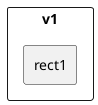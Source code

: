 {
  "sha1": "6ihhnne3sxqe0zmljvl9rq84ev9i4sb",
  "insertion": {
    "when": "2024-05-30T20:48:20.966Z",
    "url": "http://forum.plantuml.net/6850/how-to-best-use-the-new-icon-features/",
    "user": "plantuml@gmail.com"
  }
}
@startuml


!definelong AWSCLOUD(foo)
rectangle foo
!enddefinelong

AWSCLOUD(v1) {
rectangle rect1
}


@enduml
